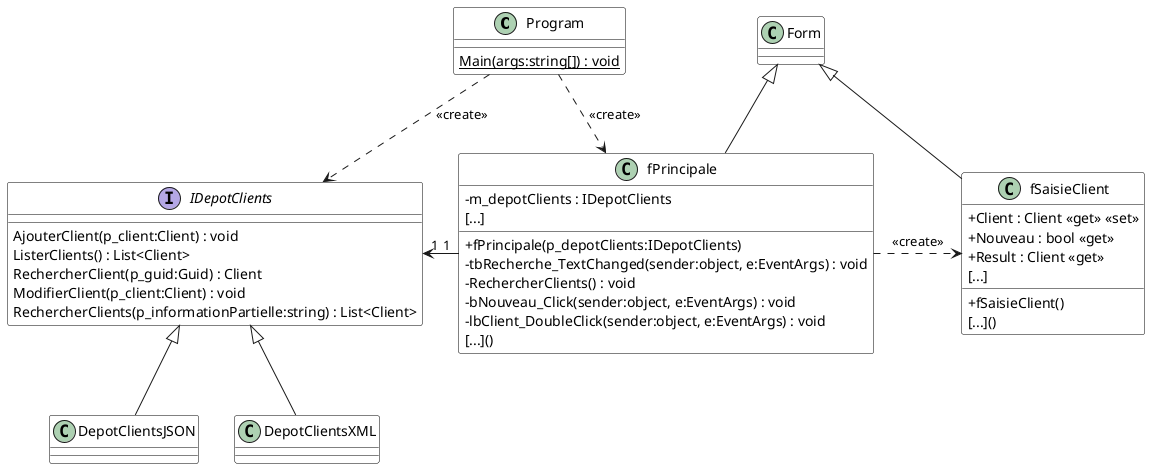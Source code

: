 @startuml DiagAppClients

skinparam classAttributeIconSize 0
skinparam class {
    BackgroundColor White
    BorderColor #000
}

class Program {
    {static} Main(args:string[]) : void
}

Program ..> fPrincipale : <<create>>
Program ..> IDepotClients : <<create>>


fPrincipale "1" -left-> "1" IDepotClients

interface IDepotClients {
    AjouterClient(p_client:Client) : void
    ListerClients() : List<Client>
    RechercherClient(p_guid:Guid) : Client
    ModifierClient(p_client:Client) : void
    RechercherClients(p_informationPartielle:string) : List<Client>
}

Form <|-- fPrincipale
class fPrincipale {
    - m_depotClients : IDepotClients
    [...]
    + fPrincipale(p_depotClients:IDepotClients)
    - tbRecherche_TextChanged(sender:object, e:EventArgs) : void
    - RechercherClients() : void
    - bNouveau_Click(sender:object, e:EventArgs) : void
    - lbClient_DoubleClick(sender:object, e:EventArgs) : void
    [...]()
}

class fSaisieClient {
    + Client : Client <<get>> <<set>>
    + Nouveau : bool <<get>>
    + Result : Client <<get>>
    [...]
    + fSaisieClient()
    [...]()
}
Form <|-- fSaisieClient

fPrincipale .right.> fSaisieClient : <<create>>

class DepotClientsJSON {

}
IDepotClients <|-- DepotClientsJSON
class DepotClientsXML {
}
IDepotClients <|-- DepotClientsXML

@enduml